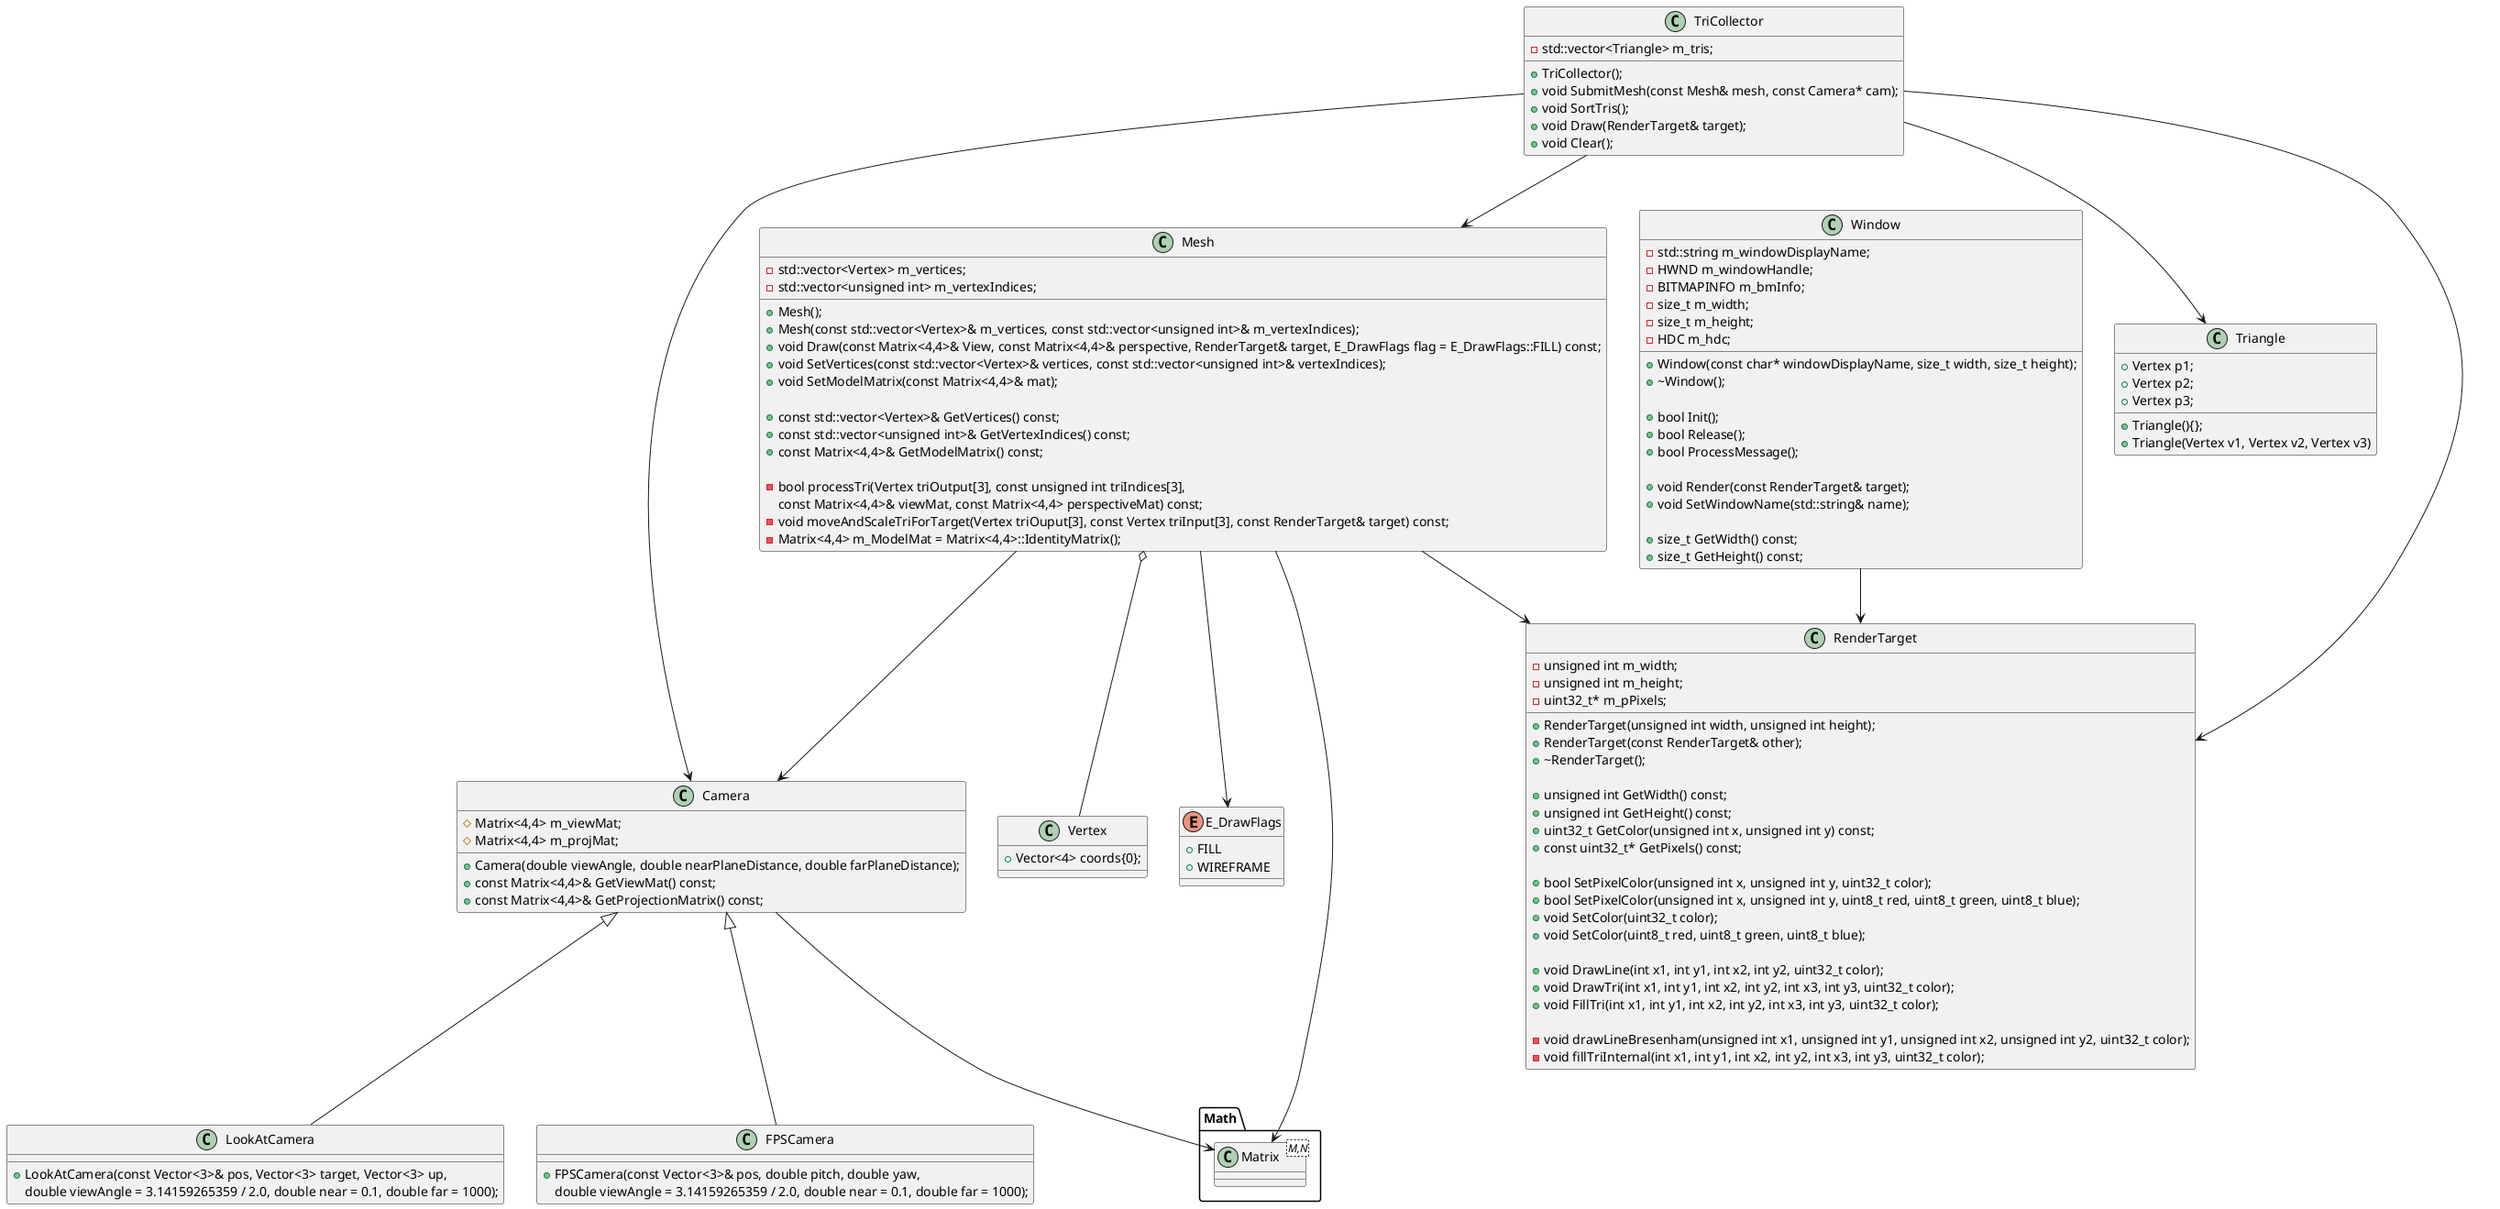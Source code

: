 @startuml Rendering
class Window 
{
    +Window(const char* windowDisplayName, size_t width, size_t height);
    +~Window();
    
    +bool Init();
    +bool Release();
    +bool ProcessMessage();

    +void Render(const RenderTarget& target);
    +void SetWindowName(std::string& name);

    +size_t GetWidth() const;
    +size_t GetHeight() const;

    -std::string m_windowDisplayName;
    -HWND m_windowHandle;
    -BITMAPINFO m_bmInfo;
    -size_t m_width;
    -size_t m_height;
    -HDC m_hdc;
}

class RenderTarget
{
    +RenderTarget(unsigned int width, unsigned int height);
    +RenderTarget(const RenderTarget& other);
    +~RenderTarget();

    +unsigned int GetWidth() const;
    +unsigned int GetHeight() const;
    +uint32_t GetColor(unsigned int x, unsigned int y) const;
    +const uint32_t* GetPixels() const;

    +bool SetPixelColor(unsigned int x, unsigned int y, uint32_t color);
    +bool SetPixelColor(unsigned int x, unsigned int y, uint8_t red, uint8_t green, uint8_t blue);
    +void SetColor(uint32_t color);
    +void SetColor(uint8_t red, uint8_t green, uint8_t blue);

    +void DrawLine(int x1, int y1, int x2, int y2, uint32_t color);
    +void DrawTri(int x1, int y1, int x2, int y2, int x3, int y3, uint32_t color);
    +void FillTri(int x1, int y1, int x2, int y2, int x3, int y3, uint32_t color);

    -void drawLineBresenham(unsigned int x1, unsigned int y1, unsigned int x2, unsigned int y2, uint32_t color);
    -void fillTriInternal(int x1, int y1, int x2, int y2, int x3, int y3, uint32_t color);

    -unsigned int m_width;
    -unsigned int m_height;
    -uint32_t* m_pPixels;
}

class Camera
{
    +Camera(double viewAngle, double nearPlaneDistance, double farPlaneDistance);
    +const Matrix<4,4>& GetViewMat() const;
    +const Matrix<4,4>& GetProjectionMatrix() const;
    
    #Matrix<4,4> m_viewMat;
    #Matrix<4,4> m_projMat;
}

class FPSCamera
{
    +FPSCamera(const Vector<3>& pos, double pitch, double yaw, 
                double viewAngle = 3.14159265359 / 2.0, double near = 0.1, double far = 1000);
}

class LookAtCamera
{
    +LookAtCamera(const Vector<3>& pos, Vector<3> target, Vector<3> up,
                double viewAngle = 3.14159265359 / 2.0, double near = 0.1, double far = 1000);
}

class Vertex
{
    +Vector<4> coords{0};
}

enum E_DrawFlags
{
    +FILL
    +WIREFRAME
}

class Mesh
{
        +Mesh();
        +Mesh(const std::vector<Vertex>& m_vertices, const std::vector<unsigned int>& m_vertexIndices);
        +void Draw(const Matrix<4,4>& View, const Matrix<4,4>& perspective, RenderTarget& target, E_DrawFlags flag = E_DrawFlags::FILL) const;
        +void SetVertices(const std::vector<Vertex>& vertices, const std::vector<unsigned int>& vertexIndices);
        +void SetModelMatrix(const Matrix<4,4>& mat);

        +const std::vector<Vertex>& GetVertices() const; 
        +const std::vector<unsigned int>& GetVertexIndices() const; 
        +const Matrix<4,4>& GetModelMatrix() const; 
        
        -bool processTri(Vertex triOutput[3], const unsigned int triIndices[3], 
                        const Matrix<4,4>& viewMat, const Matrix<4,4> perspectiveMat) const;
        -void moveAndScaleTriForTarget(Vertex triOuput[3], const Vertex triInput[3], const RenderTarget& target) const;

        -std::vector<Vertex> m_vertices;
        -std::vector<unsigned int> m_vertexIndices;
        -Matrix<4,4> m_ModelMat = Matrix<4,4>::IdentityMatrix();
}

package Math <<Folder>>
{
    class Matrix <M,N>
}

class Triangle
{
    +Triangle(){};
    +Triangle(Vertex v1, Vertex v2, Vertex v3)

    +Vertex p1;
    +Vertex p2;
    +Vertex p3;
}

class TriCollector
{
    +TriCollector();
    +void SubmitMesh(const Mesh& mesh, const Camera* cam);
    +void SortTris();
    +void Draw(RenderTarget& target);
    +void Clear();

    -std::vector<Triangle> m_tris;
}

Camera <|-- FPSCamera
Camera <|-- LookAtCamera
Mesh --> Camera
Mesh --> RenderTarget
Mesh o-- Vertex
Mesh --> E_DrawFlags
Window --> RenderTarget
Camera --> Matrix
Mesh --> Matrix
TriCollector --> Mesh
TriCollector --> Camera
TriCollector --> RenderTarget
TriCollector --> Triangle

@enduml